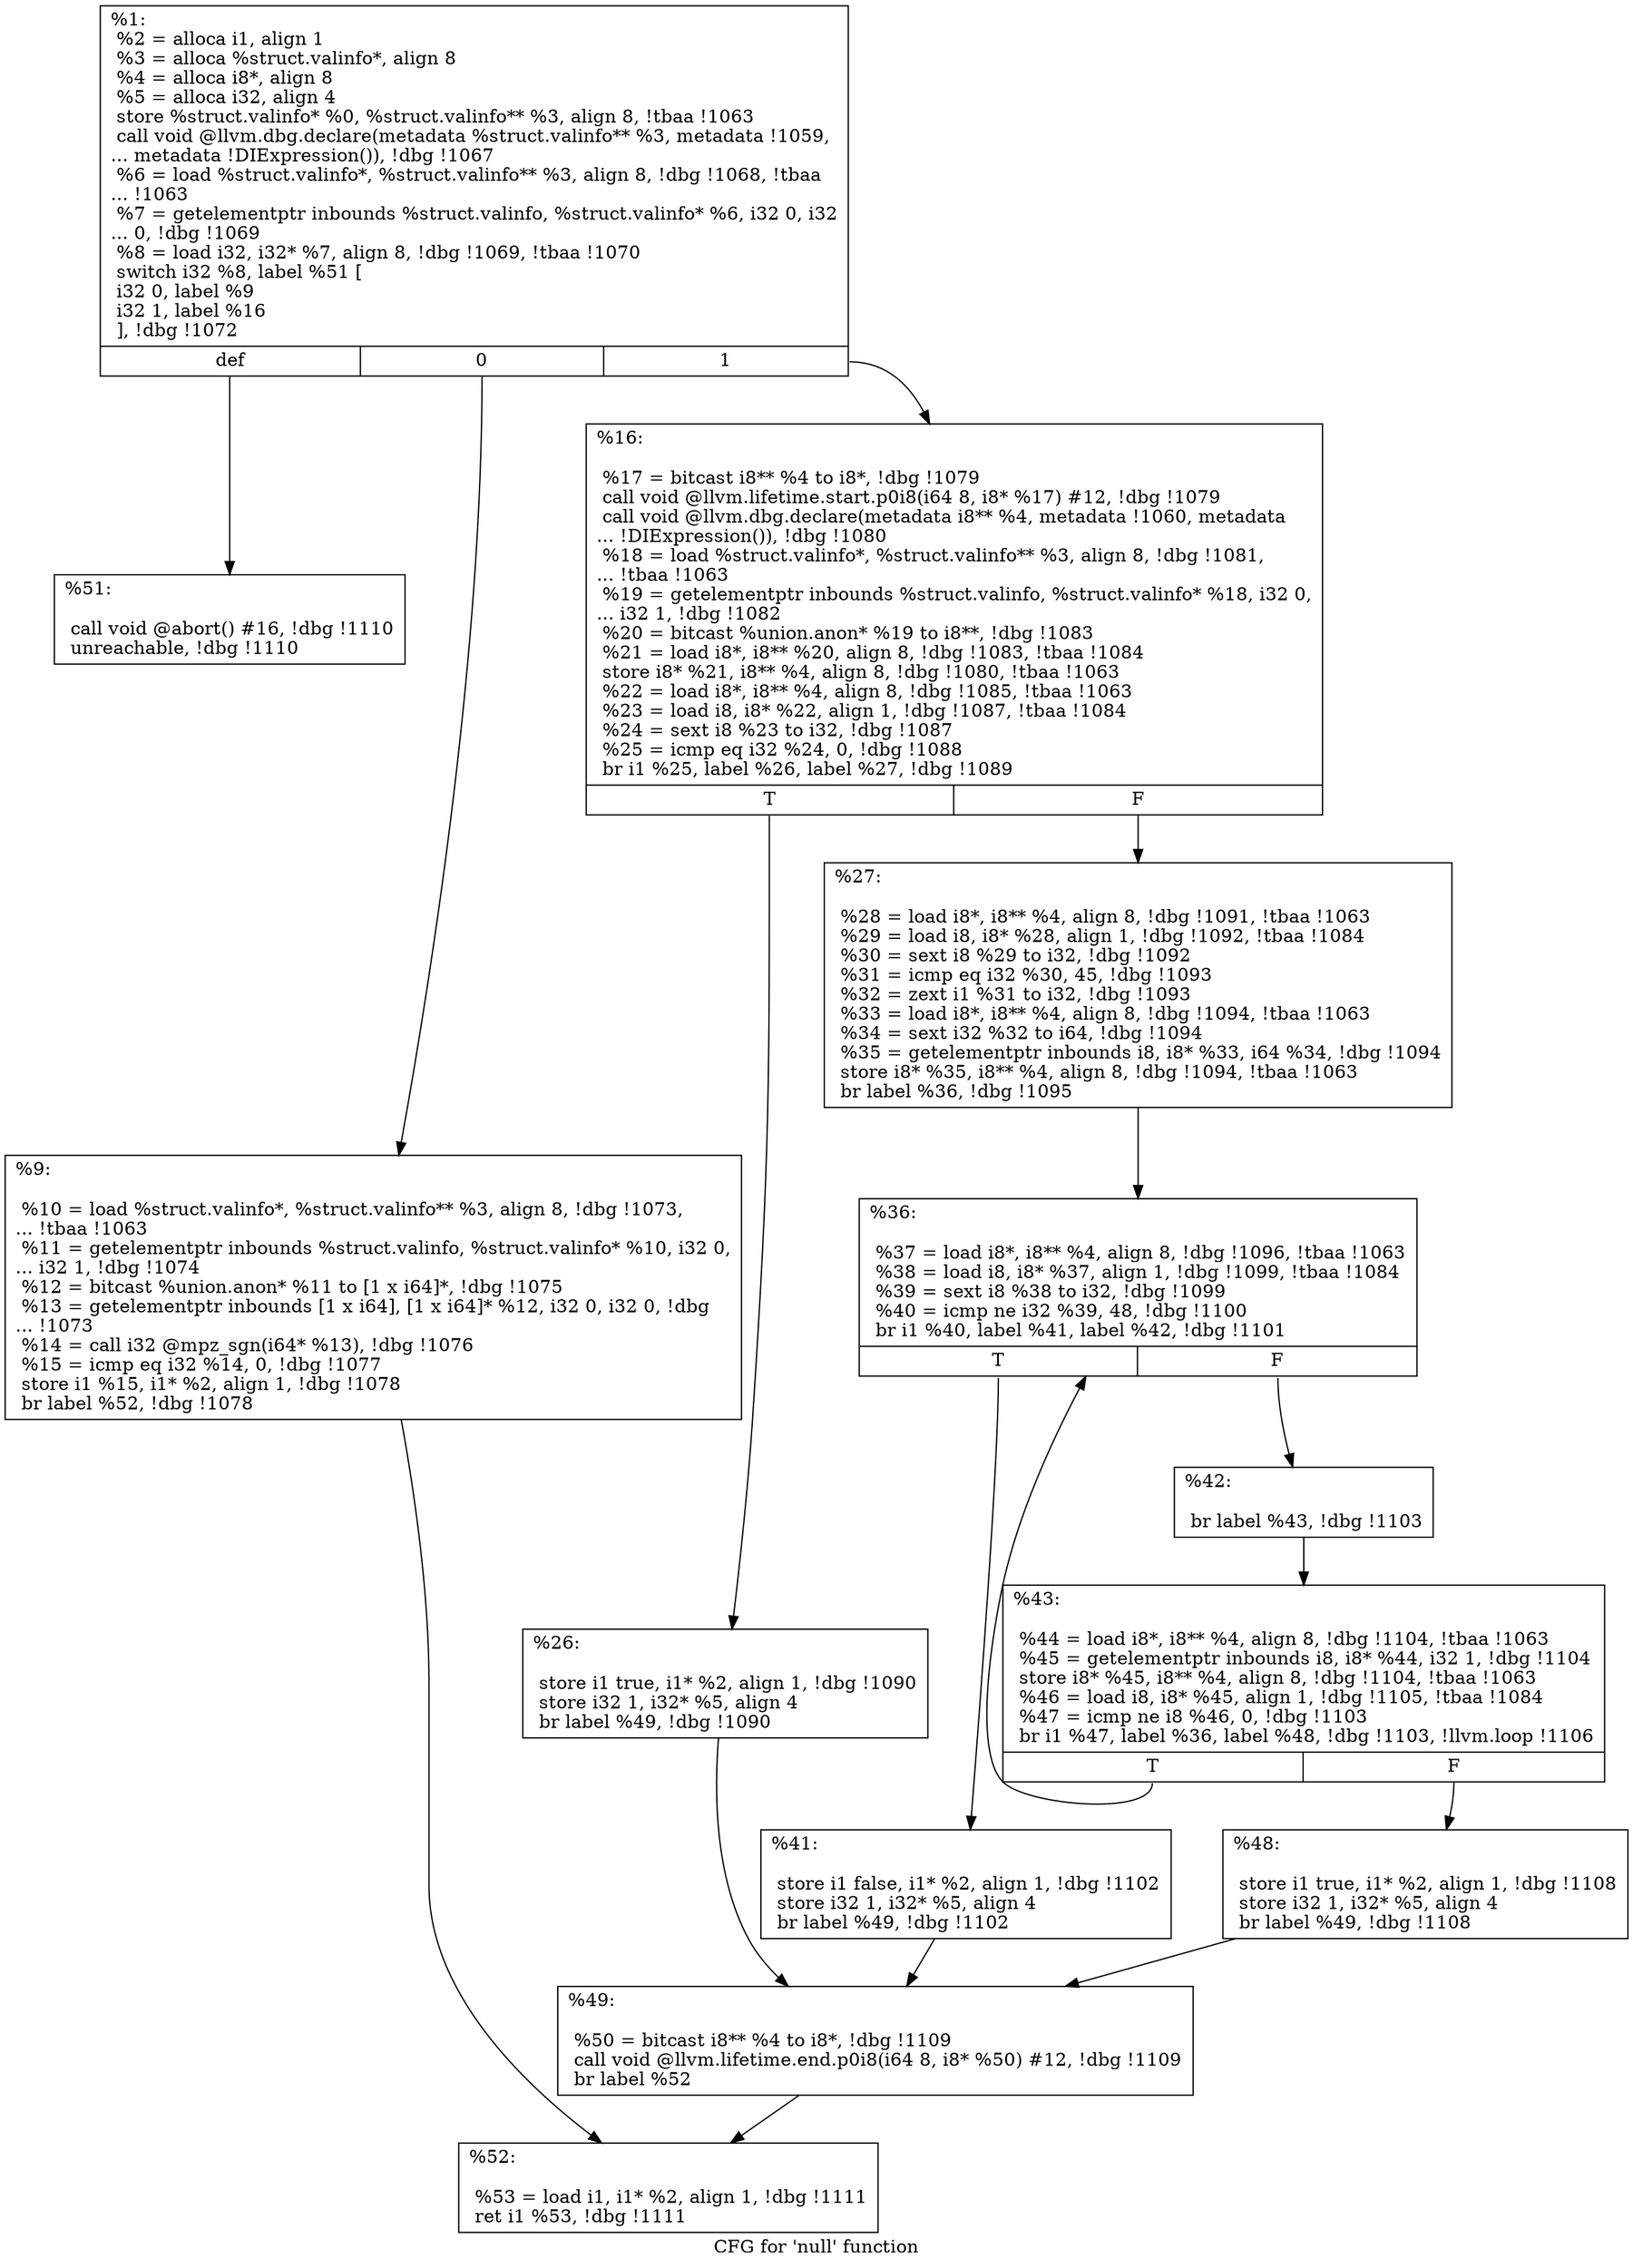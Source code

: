digraph "CFG for 'null' function" {
	label="CFG for 'null' function";

	Node0x905c40 [shape=record,label="{%1:\l  %2 = alloca i1, align 1\l  %3 = alloca %struct.valinfo*, align 8\l  %4 = alloca i8*, align 8\l  %5 = alloca i32, align 4\l  store %struct.valinfo* %0, %struct.valinfo** %3, align 8, !tbaa !1063\l  call void @llvm.dbg.declare(metadata %struct.valinfo** %3, metadata !1059,\l... metadata !DIExpression()), !dbg !1067\l  %6 = load %struct.valinfo*, %struct.valinfo** %3, align 8, !dbg !1068, !tbaa\l... !1063\l  %7 = getelementptr inbounds %struct.valinfo, %struct.valinfo* %6, i32 0, i32\l... 0, !dbg !1069\l  %8 = load i32, i32* %7, align 8, !dbg !1069, !tbaa !1070\l  switch i32 %8, label %51 [\l    i32 0, label %9\l    i32 1, label %16\l  ], !dbg !1072\l|{<s0>def|<s1>0|<s2>1}}"];
	Node0x905c40:s0 -> Node0x906020;
	Node0x905c40:s1 -> Node0x905d00;
	Node0x905c40:s2 -> Node0x905d50;
	Node0x905d00 [shape=record,label="{%9:\l\l  %10 = load %struct.valinfo*, %struct.valinfo** %3, align 8, !dbg !1073,\l... !tbaa !1063\l  %11 = getelementptr inbounds %struct.valinfo, %struct.valinfo* %10, i32 0,\l... i32 1, !dbg !1074\l  %12 = bitcast %union.anon* %11 to [1 x i64]*, !dbg !1075\l  %13 = getelementptr inbounds [1 x i64], [1 x i64]* %12, i32 0, i32 0, !dbg\l... !1073\l  %14 = call i32 @mpz_sgn(i64* %13), !dbg !1076\l  %15 = icmp eq i32 %14, 0, !dbg !1077\l  store i1 %15, i1* %2, align 1, !dbg !1078\l  br label %52, !dbg !1078\l}"];
	Node0x905d00 -> Node0x906070;
	Node0x905d50 [shape=record,label="{%16:\l\l  %17 = bitcast i8** %4 to i8*, !dbg !1079\l  call void @llvm.lifetime.start.p0i8(i64 8, i8* %17) #12, !dbg !1079\l  call void @llvm.dbg.declare(metadata i8** %4, metadata !1060, metadata\l... !DIExpression()), !dbg !1080\l  %18 = load %struct.valinfo*, %struct.valinfo** %3, align 8, !dbg !1081,\l... !tbaa !1063\l  %19 = getelementptr inbounds %struct.valinfo, %struct.valinfo* %18, i32 0,\l... i32 1, !dbg !1082\l  %20 = bitcast %union.anon* %19 to i8**, !dbg !1083\l  %21 = load i8*, i8** %20, align 8, !dbg !1083, !tbaa !1084\l  store i8* %21, i8** %4, align 8, !dbg !1080, !tbaa !1063\l  %22 = load i8*, i8** %4, align 8, !dbg !1085, !tbaa !1063\l  %23 = load i8, i8* %22, align 1, !dbg !1087, !tbaa !1084\l  %24 = sext i8 %23 to i32, !dbg !1087\l  %25 = icmp eq i32 %24, 0, !dbg !1088\l  br i1 %25, label %26, label %27, !dbg !1089\l|{<s0>T|<s1>F}}"];
	Node0x905d50:s0 -> Node0x905da0;
	Node0x905d50:s1 -> Node0x905df0;
	Node0x905da0 [shape=record,label="{%26:\l\l  store i1 true, i1* %2, align 1, !dbg !1090\l  store i32 1, i32* %5, align 4\l  br label %49, !dbg !1090\l}"];
	Node0x905da0 -> Node0x905fd0;
	Node0x905df0 [shape=record,label="{%27:\l\l  %28 = load i8*, i8** %4, align 8, !dbg !1091, !tbaa !1063\l  %29 = load i8, i8* %28, align 1, !dbg !1092, !tbaa !1084\l  %30 = sext i8 %29 to i32, !dbg !1092\l  %31 = icmp eq i32 %30, 45, !dbg !1093\l  %32 = zext i1 %31 to i32, !dbg !1093\l  %33 = load i8*, i8** %4, align 8, !dbg !1094, !tbaa !1063\l  %34 = sext i32 %32 to i64, !dbg !1094\l  %35 = getelementptr inbounds i8, i8* %33, i64 %34, !dbg !1094\l  store i8* %35, i8** %4, align 8, !dbg !1094, !tbaa !1063\l  br label %36, !dbg !1095\l}"];
	Node0x905df0 -> Node0x905e40;
	Node0x905e40 [shape=record,label="{%36:\l\l  %37 = load i8*, i8** %4, align 8, !dbg !1096, !tbaa !1063\l  %38 = load i8, i8* %37, align 1, !dbg !1099, !tbaa !1084\l  %39 = sext i8 %38 to i32, !dbg !1099\l  %40 = icmp ne i32 %39, 48, !dbg !1100\l  br i1 %40, label %41, label %42, !dbg !1101\l|{<s0>T|<s1>F}}"];
	Node0x905e40:s0 -> Node0x905e90;
	Node0x905e40:s1 -> Node0x905ee0;
	Node0x905e90 [shape=record,label="{%41:\l\l  store i1 false, i1* %2, align 1, !dbg !1102\l  store i32 1, i32* %5, align 4\l  br label %49, !dbg !1102\l}"];
	Node0x905e90 -> Node0x905fd0;
	Node0x905ee0 [shape=record,label="{%42:\l\l  br label %43, !dbg !1103\l}"];
	Node0x905ee0 -> Node0x905f30;
	Node0x905f30 [shape=record,label="{%43:\l\l  %44 = load i8*, i8** %4, align 8, !dbg !1104, !tbaa !1063\l  %45 = getelementptr inbounds i8, i8* %44, i32 1, !dbg !1104\l  store i8* %45, i8** %4, align 8, !dbg !1104, !tbaa !1063\l  %46 = load i8, i8* %45, align 1, !dbg !1105, !tbaa !1084\l  %47 = icmp ne i8 %46, 0, !dbg !1103\l  br i1 %47, label %36, label %48, !dbg !1103, !llvm.loop !1106\l|{<s0>T|<s1>F}}"];
	Node0x905f30:s0 -> Node0x905e40;
	Node0x905f30:s1 -> Node0x905f80;
	Node0x905f80 [shape=record,label="{%48:\l\l  store i1 true, i1* %2, align 1, !dbg !1108\l  store i32 1, i32* %5, align 4\l  br label %49, !dbg !1108\l}"];
	Node0x905f80 -> Node0x905fd0;
	Node0x905fd0 [shape=record,label="{%49:\l\l  %50 = bitcast i8** %4 to i8*, !dbg !1109\l  call void @llvm.lifetime.end.p0i8(i64 8, i8* %50) #12, !dbg !1109\l  br label %52\l}"];
	Node0x905fd0 -> Node0x906070;
	Node0x906020 [shape=record,label="{%51:\l\l  call void @abort() #16, !dbg !1110\l  unreachable, !dbg !1110\l}"];
	Node0x906070 [shape=record,label="{%52:\l\l  %53 = load i1, i1* %2, align 1, !dbg !1111\l  ret i1 %53, !dbg !1111\l}"];
}
